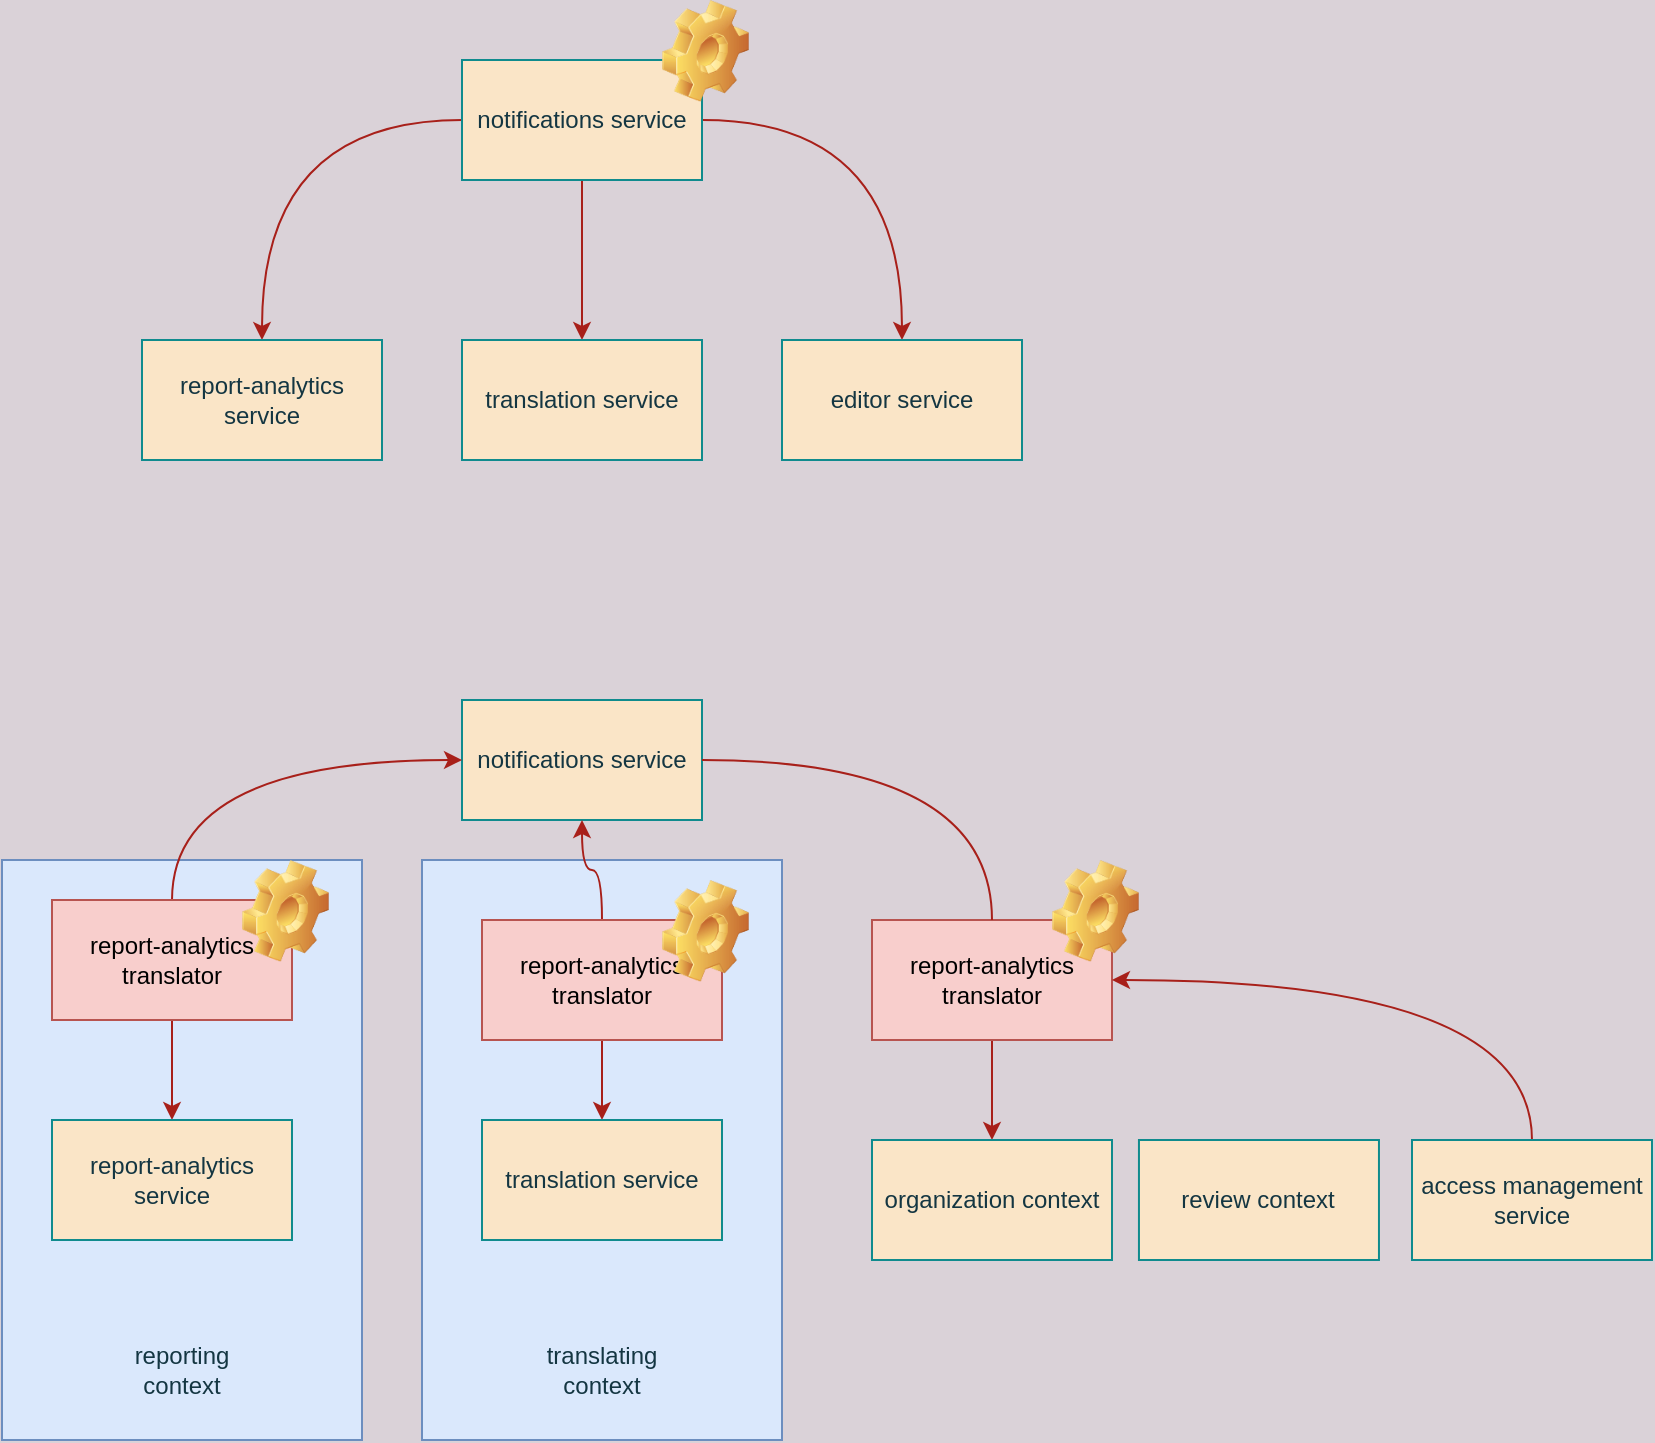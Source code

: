<mxfile version="15.4.0" type="device" pages="2"><diagram id="11TkiVyfWrWUmjZuQ0e9" name="notifications dependency inversion"><mxGraphModel dx="1422" dy="862" grid="1" gridSize="10" guides="1" tooltips="1" connect="1" arrows="1" fold="1" page="1" pageScale="1" pageWidth="850" pageHeight="1100" background="#DAD2D8" math="0" shadow="0"><root><mxCell id="0"/><mxCell id="1" parent="0"/><mxCell id="zIELATVvia1iSPI1gZm4-38" value="" style="rounded=0;whiteSpace=wrap;html=1;sketch=0;strokeColor=#6c8ebf;fillColor=#dae8fc;" vertex="1" parent="1"><mxGeometry x="660" y="630" width="180" height="290" as="geometry"/></mxCell><mxCell id="zIELATVvia1iSPI1gZm4-31" value="" style="rounded=0;whiteSpace=wrap;html=1;sketch=0;strokeColor=#6c8ebf;fillColor=#dae8fc;" vertex="1" parent="1"><mxGeometry x="450" y="630" width="180" height="290" as="geometry"/></mxCell><mxCell id="zIELATVvia1iSPI1gZm4-6" style="edgeStyle=orthogonalEdgeStyle;rounded=1;sketch=0;orthogonalLoop=1;jettySize=auto;html=1;fontColor=#143642;strokeColor=#A8201A;fillColor=#FAE5C7;entryX=0.5;entryY=0;entryDx=0;entryDy=0;curved=1;" edge="1" parent="1" source="zIELATVvia1iSPI1gZm4-1" target="zIELATVvia1iSPI1gZm4-4"><mxGeometry relative="1" as="geometry"/></mxCell><mxCell id="zIELATVvia1iSPI1gZm4-7" style="edgeStyle=orthogonalEdgeStyle;curved=1;rounded=1;sketch=0;orthogonalLoop=1;jettySize=auto;html=1;fontColor=#143642;strokeColor=#A8201A;fillColor=#FAE5C7;" edge="1" parent="1" source="zIELATVvia1iSPI1gZm4-1" target="zIELATVvia1iSPI1gZm4-5"><mxGeometry relative="1" as="geometry"/></mxCell><mxCell id="zIELATVvia1iSPI1gZm4-8" style="edgeStyle=orthogonalEdgeStyle;curved=1;rounded=1;sketch=0;orthogonalLoop=1;jettySize=auto;html=1;fontColor=#143642;strokeColor=#A8201A;fillColor=#FAE5C7;" edge="1" parent="1" source="zIELATVvia1iSPI1gZm4-1" target="zIELATVvia1iSPI1gZm4-3"><mxGeometry relative="1" as="geometry"/></mxCell><mxCell id="zIELATVvia1iSPI1gZm4-1" value="notifications service" style="rounded=0;whiteSpace=wrap;html=1;fillColor=#FAE5C7;strokeColor=#0F8B8D;fontColor=#143642;" vertex="1" parent="1"><mxGeometry x="680" y="230" width="120" height="60" as="geometry"/></mxCell><mxCell id="zIELATVvia1iSPI1gZm4-3" value="editor service" style="rounded=0;whiteSpace=wrap;html=1;fillColor=#FAE5C7;strokeColor=#0F8B8D;fontColor=#143642;" vertex="1" parent="1"><mxGeometry x="840" y="370" width="120" height="60" as="geometry"/></mxCell><mxCell id="zIELATVvia1iSPI1gZm4-4" value="report-analytics service" style="rounded=0;whiteSpace=wrap;html=1;fillColor=#FAE5C7;strokeColor=#0F8B8D;fontColor=#143642;" vertex="1" parent="1"><mxGeometry x="520" y="370" width="120" height="60" as="geometry"/></mxCell><mxCell id="zIELATVvia1iSPI1gZm4-5" value="translation service" style="rounded=0;whiteSpace=wrap;html=1;fillColor=#FAE5C7;strokeColor=#0F8B8D;fontColor=#143642;" vertex="1" parent="1"><mxGeometry x="680" y="370" width="120" height="60" as="geometry"/></mxCell><mxCell id="zIELATVvia1iSPI1gZm4-9" value="" style="shape=image;html=1;verticalLabelPosition=bottom;verticalAlign=top;imageAspect=1;aspect=fixed;image=img/clipart/Gear_128x128.png;rounded=0;sketch=0;fontColor=#143642;strokeColor=#0F8B8D;fillColor=#FAE5C7;" vertex="1" parent="1"><mxGeometry x="780" y="200" width="43.48" height="51" as="geometry"/></mxCell><mxCell id="zIELATVvia1iSPI1gZm4-10" style="edgeStyle=orthogonalEdgeStyle;rounded=1;sketch=0;orthogonalLoop=1;jettySize=auto;html=1;fontColor=#143642;strokeColor=#A8201A;fillColor=#FAE5C7;entryX=0.5;entryY=0;entryDx=0;entryDy=0;curved=1;exitX=0.5;exitY=1;exitDx=0;exitDy=0;" edge="1" parent="1" source="zIELATVvia1iSPI1gZm4-18" target="zIELATVvia1iSPI1gZm4-15"><mxGeometry relative="1" as="geometry"/></mxCell><mxCell id="zIELATVvia1iSPI1gZm4-11" style="edgeStyle=orthogonalEdgeStyle;curved=1;rounded=1;sketch=0;orthogonalLoop=1;jettySize=auto;html=1;fontColor=#143642;strokeColor=#A8201A;fillColor=#FAE5C7;exitX=0.5;exitY=1;exitDx=0;exitDy=0;" edge="1" parent="1" source="zIELATVvia1iSPI1gZm4-20" target="zIELATVvia1iSPI1gZm4-16"><mxGeometry relative="1" as="geometry"/></mxCell><mxCell id="zIELATVvia1iSPI1gZm4-12" style="edgeStyle=orthogonalEdgeStyle;curved=1;rounded=1;sketch=0;orthogonalLoop=1;jettySize=auto;html=1;fontColor=#143642;strokeColor=#A8201A;fillColor=#FAE5C7;startArrow=none;" edge="1" parent="1" source="zIELATVvia1iSPI1gZm4-22" target="zIELATVvia1iSPI1gZm4-14"><mxGeometry relative="1" as="geometry"/></mxCell><mxCell id="zIELATVvia1iSPI1gZm4-13" value="notifications service" style="rounded=0;whiteSpace=wrap;html=1;fillColor=#FAE5C7;strokeColor=#0F8B8D;fontColor=#143642;" vertex="1" parent="1"><mxGeometry x="680" y="550" width="120" height="60" as="geometry"/></mxCell><mxCell id="zIELATVvia1iSPI1gZm4-14" value="organization context" style="rounded=0;whiteSpace=wrap;html=1;fillColor=#FAE5C7;strokeColor=#0F8B8D;fontColor=#143642;" vertex="1" parent="1"><mxGeometry x="885" y="770" width="120" height="60" as="geometry"/></mxCell><mxCell id="zIELATVvia1iSPI1gZm4-15" value="report-analytics service" style="rounded=0;whiteSpace=wrap;html=1;fillColor=#FAE5C7;strokeColor=#0F8B8D;fontColor=#143642;" vertex="1" parent="1"><mxGeometry x="475" y="760" width="120" height="60" as="geometry"/></mxCell><mxCell id="zIELATVvia1iSPI1gZm4-16" value="translation service" style="rounded=0;whiteSpace=wrap;html=1;fillColor=#FAE5C7;strokeColor=#0F8B8D;fontColor=#143642;" vertex="1" parent="1"><mxGeometry x="690" y="760" width="120" height="60" as="geometry"/></mxCell><mxCell id="zIELATVvia1iSPI1gZm4-19" style="edgeStyle=orthogonalEdgeStyle;curved=1;rounded=1;sketch=0;orthogonalLoop=1;jettySize=auto;html=1;entryX=0;entryY=0.5;entryDx=0;entryDy=0;fontColor=#143642;strokeColor=#A8201A;fillColor=#FAE5C7;exitX=0.5;exitY=0;exitDx=0;exitDy=0;" edge="1" parent="1" source="zIELATVvia1iSPI1gZm4-18" target="zIELATVvia1iSPI1gZm4-13"><mxGeometry relative="1" as="geometry"/></mxCell><mxCell id="zIELATVvia1iSPI1gZm4-18" value="report-analytics translator" style="rounded=0;whiteSpace=wrap;html=1;fillColor=#f8cecc;strokeColor=#b85450;" vertex="1" parent="1"><mxGeometry x="475" y="650" width="120" height="60" as="geometry"/></mxCell><mxCell id="zIELATVvia1iSPI1gZm4-29" style="edgeStyle=orthogonalEdgeStyle;curved=1;rounded=1;sketch=0;orthogonalLoop=1;jettySize=auto;html=1;fontColor=#143642;strokeColor=#A8201A;fillColor=#FAE5C7;" edge="1" parent="1" source="zIELATVvia1iSPI1gZm4-20" target="zIELATVvia1iSPI1gZm4-13"><mxGeometry relative="1" as="geometry"/></mxCell><mxCell id="zIELATVvia1iSPI1gZm4-20" value="report-analytics translator" style="rounded=0;whiteSpace=wrap;html=1;fillColor=#f8cecc;strokeColor=#b85450;" vertex="1" parent="1"><mxGeometry x="690" y="660" width="120" height="60" as="geometry"/></mxCell><mxCell id="zIELATVvia1iSPI1gZm4-22" value="report-analytics translator" style="rounded=0;whiteSpace=wrap;html=1;fillColor=#f8cecc;strokeColor=#b85450;" vertex="1" parent="1"><mxGeometry x="885" y="660" width="120" height="60" as="geometry"/></mxCell><mxCell id="zIELATVvia1iSPI1gZm4-23" value="" style="edgeStyle=orthogonalEdgeStyle;curved=1;rounded=1;sketch=0;orthogonalLoop=1;jettySize=auto;html=1;fontColor=#143642;strokeColor=#A8201A;fillColor=#FAE5C7;endArrow=none;" edge="1" parent="1" source="zIELATVvia1iSPI1gZm4-13" target="zIELATVvia1iSPI1gZm4-22"><mxGeometry relative="1" as="geometry"><mxPoint x="810" y="580" as="sourcePoint"/><mxPoint x="910" y="760" as="targetPoint"/></mxGeometry></mxCell><mxCell id="zIELATVvia1iSPI1gZm4-17" value="" style="shape=image;html=1;verticalLabelPosition=bottom;verticalAlign=top;imageAspect=1;aspect=fixed;image=img/clipart/Gear_128x128.png;rounded=0;sketch=0;fontColor=#143642;strokeColor=#0F8B8D;fillColor=#FAE5C7;" vertex="1" parent="1"><mxGeometry x="975" y="630" width="43.48" height="51" as="geometry"/></mxCell><mxCell id="zIELATVvia1iSPI1gZm4-25" value="review context" style="rounded=0;whiteSpace=wrap;html=1;fillColor=#FAE5C7;strokeColor=#0F8B8D;fontColor=#143642;" vertex="1" parent="1"><mxGeometry x="1018.48" y="770" width="120" height="60" as="geometry"/></mxCell><mxCell id="zIELATVvia1iSPI1gZm4-27" style="edgeStyle=orthogonalEdgeStyle;curved=1;rounded=1;sketch=0;orthogonalLoop=1;jettySize=auto;html=1;entryX=1;entryY=0.5;entryDx=0;entryDy=0;fontColor=#143642;strokeColor=#A8201A;fillColor=#FAE5C7;" edge="1" parent="1" source="zIELATVvia1iSPI1gZm4-26" target="zIELATVvia1iSPI1gZm4-22"><mxGeometry relative="1" as="geometry"><Array as="points"><mxPoint x="1215" y="690"/></Array></mxGeometry></mxCell><mxCell id="zIELATVvia1iSPI1gZm4-26" value="access management service" style="rounded=0;whiteSpace=wrap;html=1;fillColor=#FAE5C7;strokeColor=#0F8B8D;fontColor=#143642;" vertex="1" parent="1"><mxGeometry x="1155" y="770" width="120" height="60" as="geometry"/></mxCell><mxCell id="zIELATVvia1iSPI1gZm4-32" value="reporting context" style="text;html=1;strokeColor=none;fillColor=none;align=center;verticalAlign=middle;whiteSpace=wrap;rounded=0;sketch=0;fontColor=#143642;" vertex="1" parent="1"><mxGeometry x="510" y="870" width="60" height="30" as="geometry"/></mxCell><mxCell id="zIELATVvia1iSPI1gZm4-39" value="translating context" style="text;html=1;strokeColor=none;fillColor=none;align=center;verticalAlign=middle;whiteSpace=wrap;rounded=0;sketch=0;fontColor=#143642;" vertex="1" parent="1"><mxGeometry x="720" y="870" width="60" height="30" as="geometry"/></mxCell><mxCell id="zIELATVvia1iSPI1gZm4-42" value="" style="shape=image;html=1;verticalLabelPosition=bottom;verticalAlign=top;imageAspect=1;aspect=fixed;image=img/clipart/Gear_128x128.png;rounded=0;sketch=0;fontColor=#143642;strokeColor=#0F8B8D;fillColor=#FAE5C7;" vertex="1" parent="1"><mxGeometry x="780" y="640" width="43.48" height="51" as="geometry"/></mxCell><mxCell id="zIELATVvia1iSPI1gZm4-43" value="" style="shape=image;html=1;verticalLabelPosition=bottom;verticalAlign=top;imageAspect=1;aspect=fixed;image=img/clipart/Gear_128x128.png;rounded=0;sketch=0;fontColor=#143642;strokeColor=#0F8B8D;fillColor=#FAE5C7;" vertex="1" parent="1"><mxGeometry x="570" y="630" width="43.48" height="51" as="geometry"/></mxCell></root></mxGraphModel></diagram><diagram id="koxmKcOUmYPFG9zidUzW" name="anemic entities"><mxGraphModel dx="1185" dy="718" grid="1" gridSize="10" guides="1" tooltips="1" connect="1" arrows="1" fold="1" page="1" pageScale="1" pageWidth="850" pageHeight="1100" background="#DAD2D8" math="0" shadow="0"><root><mxCell id="CFdSq3pGuHNyLjMMEpUv-0"/><mxCell id="CFdSq3pGuHNyLjMMEpUv-1" parent="CFdSq3pGuHNyLjMMEpUv-0"/><mxCell id="CFdSq3pGuHNyLjMMEpUv-24" value="" style="rounded=0;whiteSpace=wrap;html=1;sketch=0;strokeColor=#6c8ebf;fillColor=#dae8fc;" vertex="1" parent="CFdSq3pGuHNyLjMMEpUv-1"><mxGeometry x="165" y="570" width="170" height="270" as="geometry"/></mxCell><mxCell id="CFdSq3pGuHNyLjMMEpUv-2" value="Material" style="rounded=0;whiteSpace=wrap;html=1;sketch=0;fontColor=#143642;strokeColor=#0F8B8D;fillColor=#FAE5C7;" vertex="1" parent="CFdSq3pGuHNyLjMMEpUv-1"><mxGeometry x="320" y="130" width="120" height="60" as="geometry"/></mxCell><mxCell id="CFdSq3pGuHNyLjMMEpUv-5" style="edgeStyle=orthogonalEdgeStyle;curved=1;rounded=1;sketch=0;orthogonalLoop=1;jettySize=auto;html=1;entryX=0.5;entryY=1;entryDx=0;entryDy=0;fontColor=#143642;strokeColor=#A8201A;fillColor=#FAE5C7;labelBackgroundColor=#DAD2D8;" edge="1" parent="CFdSq3pGuHNyLjMMEpUv-1" source="CFdSq3pGuHNyLjMMEpUv-3" target="CFdSq3pGuHNyLjMMEpUv-2"><mxGeometry relative="1" as="geometry"/></mxCell><mxCell id="CFdSq3pGuHNyLjMMEpUv-3" value="Course" style="rounded=0;whiteSpace=wrap;html=1;sketch=0;fontColor=#143642;strokeColor=#0F8B8D;fillColor=#FAE5C7;" vertex="1" parent="CFdSq3pGuHNyLjMMEpUv-1"><mxGeometry x="200" y="240" width="120" height="60" as="geometry"/></mxCell><mxCell id="CFdSq3pGuHNyLjMMEpUv-6" style="edgeStyle=orthogonalEdgeStyle;curved=1;rounded=1;sketch=0;orthogonalLoop=1;jettySize=auto;html=1;entryX=0.5;entryY=1;entryDx=0;entryDy=0;fontColor=#143642;strokeColor=#A8201A;fillColor=#FAE5C7;labelBackgroundColor=#DAD2D8;" edge="1" parent="CFdSq3pGuHNyLjMMEpUv-1" source="CFdSq3pGuHNyLjMMEpUv-4" target="CFdSq3pGuHNyLjMMEpUv-2"><mxGeometry relative="1" as="geometry"/></mxCell><mxCell id="CFdSq3pGuHNyLjMMEpUv-4" value="Resource" style="rounded=0;whiteSpace=wrap;html=1;sketch=0;fontColor=#143642;strokeColor=#0F8B8D;fillColor=#FAE5C7;" vertex="1" parent="CFdSq3pGuHNyLjMMEpUv-1"><mxGeometry x="425" y="240" width="120" height="60" as="geometry"/></mxCell><mxCell id="CFdSq3pGuHNyLjMMEpUv-7" value="" style="ellipse;whiteSpace=wrap;html=1;aspect=fixed;rounded=0;sketch=0;strokeColor=#82b366;fillColor=#d5e8d4;opacity=30;" vertex="1" parent="CFdSq3pGuHNyLjMMEpUv-1"><mxGeometry x="350" y="30" width="230" height="230" as="geometry"/></mxCell><mxCell id="CFdSq3pGuHNyLjMMEpUv-8" value="" style="ellipse;whiteSpace=wrap;html=1;aspect=fixed;rounded=0;sketch=0;strokeColor=#666666;fillColor=#f5f5f5;opacity=30;fontColor=#333333;" vertex="1" parent="CFdSq3pGuHNyLjMMEpUv-1"><mxGeometry x="190" y="70" width="230" height="230" as="geometry"/></mxCell><mxCell id="CFdSq3pGuHNyLjMMEpUv-9" value="" style="ellipse;whiteSpace=wrap;html=1;aspect=fixed;rounded=0;sketch=0;strokeColor=#d6b656;fillColor=#fff2cc;opacity=30;" vertex="1" parent="CFdSq3pGuHNyLjMMEpUv-1"><mxGeometry x="330" y="150" width="230" height="230" as="geometry"/></mxCell><mxCell id="CFdSq3pGuHNyLjMMEpUv-10" value="" style="ellipse;whiteSpace=wrap;html=1;aspect=fixed;rounded=0;sketch=0;strokeColor=#9673a6;fillColor=#e1d5e7;opacity=30;" vertex="1" parent="CFdSq3pGuHNyLjMMEpUv-1"><mxGeometry x="210" y="140" width="230" height="230" as="geometry"/></mxCell><mxCell id="CFdSq3pGuHNyLjMMEpUv-29" style="edgeStyle=orthogonalEdgeStyle;curved=0;rounded=1;sketch=0;orthogonalLoop=1;jettySize=auto;html=1;exitX=0.5;exitY=0;exitDx=0;exitDy=0;fontColor=#143642;strokeColor=#A8201A;fillColor=#FAE5C7;" edge="1" parent="CFdSq3pGuHNyLjMMEpUv-1" source="CFdSq3pGuHNyLjMMEpUv-21" target="CFdSq3pGuHNyLjMMEpUv-28"><mxGeometry relative="1" as="geometry"/></mxCell><mxCell id="CFdSq3pGuHNyLjMMEpUv-21" value="Material model" style="rounded=0;whiteSpace=wrap;html=1;sketch=0;fontColor=#143642;strokeColor=#0F8B8D;fillColor=#FAE5C7;" vertex="1" parent="CFdSq3pGuHNyLjMMEpUv-1"><mxGeometry x="375" y="490" width="120" height="60" as="geometry"/></mxCell><mxCell id="CFdSq3pGuHNyLjMMEpUv-27" style="edgeStyle=orthogonalEdgeStyle;curved=0;rounded=1;sketch=0;orthogonalLoop=1;jettySize=auto;html=1;entryX=0;entryY=0.5;entryDx=0;entryDy=0;fontColor=#143642;strokeColor=#A8201A;fillColor=#FAE5C7;" edge="1" parent="CFdSq3pGuHNyLjMMEpUv-1" source="CFdSq3pGuHNyLjMMEpUv-22" target="CFdSq3pGuHNyLjMMEpUv-21"><mxGeometry relative="1" as="geometry"><Array as="points"><mxPoint x="250" y="520"/></Array></mxGeometry></mxCell><mxCell id="CFdSq3pGuHNyLjMMEpUv-45" style="edgeStyle=orthogonalEdgeStyle;curved=0;rounded=1;sketch=0;orthogonalLoop=1;jettySize=auto;html=1;fontColor=#143642;strokeColor=#A8201A;fillColor=#FAE5C7;" edge="1" parent="CFdSq3pGuHNyLjMMEpUv-1" source="CFdSq3pGuHNyLjMMEpUv-22" target="CFdSq3pGuHNyLjMMEpUv-23"><mxGeometry relative="1" as="geometry"/></mxCell><mxCell id="CFdSq3pGuHNyLjMMEpUv-22" value="PublishableMaterial&lt;br&gt;Repository" style="rounded=0;whiteSpace=wrap;html=1;sketch=0;fontColor=#143642;strokeColor=#0F8B8D;fillColor=#FAE5C7;" vertex="1" parent="CFdSq3pGuHNyLjMMEpUv-1"><mxGeometry x="190" y="600" width="120" height="60" as="geometry"/></mxCell><mxCell id="CFdSq3pGuHNyLjMMEpUv-23" value="PublishableMaterial" style="rounded=0;whiteSpace=wrap;html=1;sketch=0;fontColor=#143642;strokeColor=#0F8B8D;fillColor=#FAE5C7;" vertex="1" parent="CFdSq3pGuHNyLjMMEpUv-1"><mxGeometry x="190" y="690" width="120" height="60" as="geometry"/></mxCell><mxCell id="CFdSq3pGuHNyLjMMEpUv-25" value="Publishing Context" style="text;html=1;strokeColor=none;fillColor=none;align=center;verticalAlign=middle;whiteSpace=wrap;rounded=0;sketch=0;fontColor=#143642;opacity=30;" vertex="1" parent="CFdSq3pGuHNyLjMMEpUv-1"><mxGeometry x="220" y="780" width="60" height="30" as="geometry"/></mxCell><mxCell id="CFdSq3pGuHNyLjMMEpUv-26" value="" style="rounded=0;whiteSpace=wrap;html=1;sketch=0;strokeColor=#6c8ebf;fillColor=#dae8fc;" vertex="1" parent="CFdSq3pGuHNyLjMMEpUv-1"><mxGeometry x="350" y="570" width="170" height="270" as="geometry"/></mxCell><mxCell id="CFdSq3pGuHNyLjMMEpUv-28" value="Material table" style="rounded=0;whiteSpace=wrap;html=1;sketch=0;fontColor=#143642;strokeColor=#0F8B8D;fillColor=#FAE5C7;" vertex="1" parent="CFdSq3pGuHNyLjMMEpUv-1"><mxGeometry x="375" y="410" width="120" height="60" as="geometry"/></mxCell><mxCell id="CFdSq3pGuHNyLjMMEpUv-33" style="edgeStyle=orthogonalEdgeStyle;curved=0;rounded=1;sketch=0;orthogonalLoop=1;jettySize=auto;html=1;fontColor=#143642;strokeColor=#A8201A;fillColor=#FAE5C7;" edge="1" parent="CFdSq3pGuHNyLjMMEpUv-1" source="CFdSq3pGuHNyLjMMEpUv-30" target="CFdSq3pGuHNyLjMMEpUv-21"><mxGeometry relative="1" as="geometry"/></mxCell><mxCell id="CFdSq3pGuHNyLjMMEpUv-44" style="edgeStyle=orthogonalEdgeStyle;curved=0;rounded=1;sketch=0;orthogonalLoop=1;jettySize=auto;html=1;fontColor=#143642;strokeColor=#A8201A;fillColor=#FAE5C7;" edge="1" parent="CFdSq3pGuHNyLjMMEpUv-1" source="CFdSq3pGuHNyLjMMEpUv-30" target="CFdSq3pGuHNyLjMMEpUv-31"><mxGeometry relative="1" as="geometry"/></mxCell><mxCell id="CFdSq3pGuHNyLjMMEpUv-30" value="AccessibleMaterial&lt;br&gt;Repository" style="rounded=0;whiteSpace=wrap;html=1;sketch=0;fontColor=#143642;strokeColor=#0F8B8D;fillColor=#FAE5C7;" vertex="1" parent="CFdSq3pGuHNyLjMMEpUv-1"><mxGeometry x="375" y="600" width="120" height="60" as="geometry"/></mxCell><mxCell id="CFdSq3pGuHNyLjMMEpUv-31" value="AccessibleMaterial" style="rounded=0;whiteSpace=wrap;html=1;sketch=0;fontColor=#143642;strokeColor=#0F8B8D;fillColor=#FAE5C7;" vertex="1" parent="CFdSq3pGuHNyLjMMEpUv-1"><mxGeometry x="375" y="690" width="120" height="60" as="geometry"/></mxCell><mxCell id="CFdSq3pGuHNyLjMMEpUv-32" value="Material Access Context" style="text;html=1;strokeColor=none;fillColor=none;align=center;verticalAlign=middle;whiteSpace=wrap;rounded=0;sketch=0;fontColor=#143642;opacity=30;" vertex="1" parent="CFdSq3pGuHNyLjMMEpUv-1"><mxGeometry x="387.5" y="780" width="95" height="30" as="geometry"/></mxCell><mxCell id="CFdSq3pGuHNyLjMMEpUv-34" value="" style="rounded=0;whiteSpace=wrap;html=1;sketch=0;strokeColor=#6c8ebf;fillColor=#dae8fc;" vertex="1" parent="CFdSq3pGuHNyLjMMEpUv-1"><mxGeometry x="540" y="570" width="170" height="270" as="geometry"/></mxCell><mxCell id="CFdSq3pGuHNyLjMMEpUv-40" style="edgeStyle=orthogonalEdgeStyle;curved=0;rounded=1;sketch=0;orthogonalLoop=1;jettySize=auto;html=1;entryX=1;entryY=0.5;entryDx=0;entryDy=0;fontColor=#143642;strokeColor=#A8201A;fillColor=#FAE5C7;" edge="1" parent="CFdSq3pGuHNyLjMMEpUv-1" source="CFdSq3pGuHNyLjMMEpUv-38" target="CFdSq3pGuHNyLjMMEpUv-21"><mxGeometry relative="1" as="geometry"><Array as="points"><mxPoint x="625" y="520"/></Array></mxGeometry></mxCell><mxCell id="CFdSq3pGuHNyLjMMEpUv-43" style="edgeStyle=orthogonalEdgeStyle;curved=0;rounded=1;sketch=0;orthogonalLoop=1;jettySize=auto;html=1;fontColor=#143642;strokeColor=#A8201A;fillColor=#FAE5C7;" edge="1" parent="CFdSq3pGuHNyLjMMEpUv-1" source="CFdSq3pGuHNyLjMMEpUv-38" target="CFdSq3pGuHNyLjMMEpUv-39"><mxGeometry relative="1" as="geometry"/></mxCell><mxCell id="CFdSq3pGuHNyLjMMEpUv-38" value="ConfigurableMaterial&lt;br&gt;Repository" style="rounded=0;whiteSpace=wrap;html=1;sketch=0;fontColor=#143642;strokeColor=#0F8B8D;fillColor=#FAE5C7;" vertex="1" parent="CFdSq3pGuHNyLjMMEpUv-1"><mxGeometry x="565" y="600" width="120" height="60" as="geometry"/></mxCell><mxCell id="CFdSq3pGuHNyLjMMEpUv-39" value="AccessibleMaterial" style="rounded=0;whiteSpace=wrap;html=1;sketch=0;fontColor=#143642;strokeColor=#0F8B8D;fillColor=#FAE5C7;" vertex="1" parent="CFdSq3pGuHNyLjMMEpUv-1"><mxGeometry x="565" y="690" width="120" height="60" as="geometry"/></mxCell><mxCell id="CFdSq3pGuHNyLjMMEpUv-46" value="Material configuratio Context" style="text;html=1;strokeColor=none;fillColor=none;align=center;verticalAlign=middle;whiteSpace=wrap;rounded=0;sketch=0;fontColor=#143642;opacity=30;" vertex="1" parent="CFdSq3pGuHNyLjMMEpUv-1"><mxGeometry x="563.75" y="780" width="122.5" height="30" as="geometry"/></mxCell><mxCell id="CFdSq3pGuHNyLjMMEpUv-48" value="..." style="rounded=0;whiteSpace=wrap;html=1;sketch=0;strokeColor=#6c8ebf;fillColor=#dae8fc;" vertex="1" parent="CFdSq3pGuHNyLjMMEpUv-1"><mxGeometry x="730" y="570" width="170" height="270" as="geometry"/></mxCell></root></mxGraphModel></diagram></mxfile>